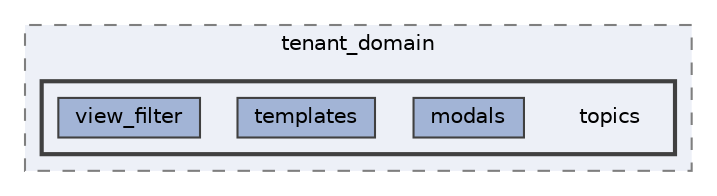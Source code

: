 digraph "resources/views/backend/site_super_admin/tenant_domain/topics"
{
 // LATEX_PDF_SIZE
  bgcolor="transparent";
  edge [fontname=Helvetica,fontsize=10,labelfontname=Helvetica,labelfontsize=10];
  node [fontname=Helvetica,fontsize=10,shape=box,height=0.2,width=0.4];
  compound=true
  subgraph clusterdir_5975ae8f8da94179778981b03fa6a768 {
    graph [ bgcolor="#edf0f7", pencolor="grey50", label="tenant_domain", fontname=Helvetica,fontsize=10 style="filled,dashed", URL="dir_5975ae8f8da94179778981b03fa6a768.html",tooltip=""]
  subgraph clusterdir_18d99c92988ddd315ab7285738f54c9c {
    graph [ bgcolor="#edf0f7", pencolor="grey25", label="", fontname=Helvetica,fontsize=10 style="filled,bold", URL="dir_18d99c92988ddd315ab7285738f54c9c.html",tooltip=""]
    dir_18d99c92988ddd315ab7285738f54c9c [shape=plaintext, label="topics"];
  dir_30414f447c17655af0fe209aafaaeda5 [label="modals", fillcolor="#a2b4d6", color="grey25", style="filled", URL="dir_30414f447c17655af0fe209aafaaeda5.html",tooltip=""];
  dir_e7cf9e12f6b6e6b7e413feafeac92c14 [label="templates", fillcolor="#a2b4d6", color="grey25", style="filled", URL="dir_e7cf9e12f6b6e6b7e413feafeac92c14.html",tooltip=""];
  dir_bd9b46b21c817f22be979eb8874b9ad1 [label="view_filter", fillcolor="#a2b4d6", color="grey25", style="filled", URL="dir_bd9b46b21c817f22be979eb8874b9ad1.html",tooltip=""];
  }
  }
}
